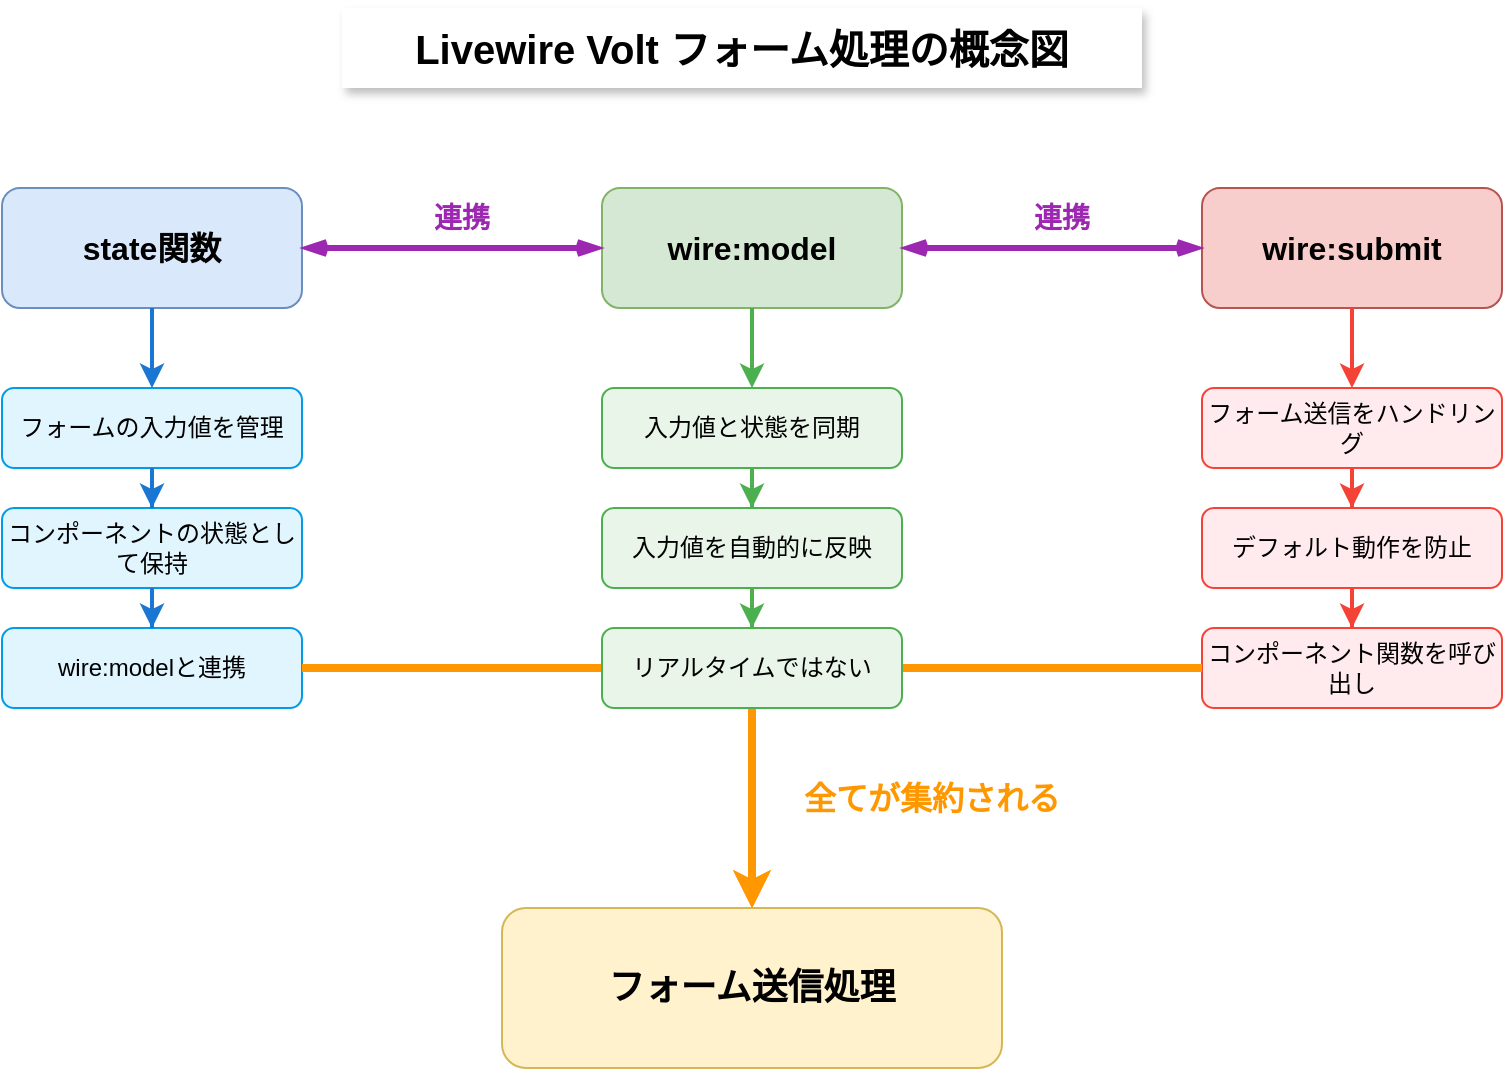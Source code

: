 <mxfile>
    <diagram name="Livewire Volt概念図" id="livewire-concepts">
        <mxGraphModel dx="398" dy="344" grid="1" gridSize="10" guides="1" tooltips="1" connect="1" arrows="1" fold="1" page="1" pageScale="1" pageWidth="1169" pageHeight="827" math="0" shadow="0">
            <root>
                <mxCell id="0"/>
                <mxCell id="1" parent="0"/>
                <mxCell id="title" value="Livewire Volt フォーム処理の概念図" style="text;html=1;strokeColor=none;fillColor=#FFFFFF;align=center;verticalAlign=middle;whiteSpace=wrap;rounded=0;fontSize=20;fontStyle=1;shadow=1;" parent="1" vertex="1">
                    <mxGeometry x="270" y="30" width="400" height="40" as="geometry"/>
                </mxCell>
                <mxCell id="state" value="state関数" style="rounded=1;whiteSpace=wrap;html=1;fillColor=#dae8fc;strokeColor=#6c8ebf;fontSize=16;fontStyle=1;" parent="1" vertex="1">
                    <mxGeometry x="100" y="120" width="150" height="60" as="geometry"/>
                </mxCell>
                <mxCell id="state-desc1" value="フォームの入力値を管理" style="rounded=1;whiteSpace=wrap;html=1;fillColor=#e1f5fe;strokeColor=#039be5;" parent="1" vertex="1">
                    <mxGeometry x="100" y="220" width="150" height="40" as="geometry"/>
                </mxCell>
                <mxCell id="state-desc2" value="コンポーネントの状態として保持" style="rounded=1;whiteSpace=wrap;html=1;fillColor=#e1f5fe;strokeColor=#039be5;" parent="1" vertex="1">
                    <mxGeometry x="100" y="280" width="150" height="40" as="geometry"/>
                </mxCell>
                <mxCell id="state-desc3" value="wire:modelと連携" style="rounded=1;whiteSpace=wrap;html=1;fillColor=#e1f5fe;strokeColor=#039be5;" parent="1" vertex="1">
                    <mxGeometry x="100" y="340" width="150" height="40" as="geometry"/>
                </mxCell>
                <mxCell id="wiremodel" value="wire:model" style="rounded=1;whiteSpace=wrap;html=1;fillColor=#d5e8d4;strokeColor=#82b366;fontSize=16;fontStyle=1;" parent="1" vertex="1">
                    <mxGeometry x="400" y="120" width="150" height="60" as="geometry"/>
                </mxCell>
                <mxCell id="model-desc1" value="入力値と状態を同期" style="rounded=1;whiteSpace=wrap;html=1;fillColor=#e8f5e8;strokeColor=#4caf50;" parent="1" vertex="1">
                    <mxGeometry x="400" y="220" width="150" height="40" as="geometry"/>
                </mxCell>
                <mxCell id="model-desc2" value="入力値を自動的に反映" style="rounded=1;whiteSpace=wrap;html=1;fillColor=#e8f5e8;strokeColor=#4caf50;" parent="1" vertex="1">
                    <mxGeometry x="400" y="280" width="150" height="40" as="geometry"/>
                </mxCell>
                <mxCell id="wiresubmit" value="wire:submit" style="rounded=1;whiteSpace=wrap;html=1;fillColor=#f8cecc;strokeColor=#b85450;fontSize=16;fontStyle=1;" parent="1" vertex="1">
                    <mxGeometry x="700" y="120" width="150" height="60" as="geometry"/>
                </mxCell>
                <mxCell id="submit-desc1" value="フォーム送信をハンドリング" style="rounded=1;whiteSpace=wrap;html=1;fillColor=#ffebee;strokeColor=#f44336;" parent="1" vertex="1">
                    <mxGeometry x="700" y="220" width="150" height="40" as="geometry"/>
                </mxCell>
                <mxCell id="submit-desc2" value="デフォルト動作を防止" style="rounded=1;whiteSpace=wrap;html=1;fillColor=#ffebee;strokeColor=#f44336;" parent="1" vertex="1">
                    <mxGeometry x="700" y="280" width="150" height="40" as="geometry"/>
                </mxCell>
                <mxCell id="submit-desc3" value="コンポーネント関数を呼び出し" style="rounded=1;whiteSpace=wrap;html=1;fillColor=#ffebee;strokeColor=#f44336;" parent="1" vertex="1">
                    <mxGeometry x="700" y="340" width="150" height="40" as="geometry"/>
                </mxCell>
                <mxCell id="process" value="フォーム送信処理" style="rounded=1;whiteSpace=wrap;html=1;fillColor=#fff2cc;strokeColor=#d6b656;fontSize=18;fontStyle=1;" parent="1" vertex="1">
                    <mxGeometry x="350" y="480" width="250" height="80" as="geometry"/>
                </mxCell>
                <mxCell id="arrow1" style="edgeStyle=orthogonalEdgeStyle;rounded=0;orthogonalLoop=1;jettySize=auto;html=1;strokeWidth=2;strokeColor=#1976d2;" parent="1" source="state" target="state-desc1" edge="1">
                    <mxGeometry relative="1" as="geometry"/>
                </mxCell>
                <mxCell id="arrow2" style="edgeStyle=orthogonalEdgeStyle;rounded=0;orthogonalLoop=1;jettySize=auto;html=1;strokeWidth=2;strokeColor=#1976d2;" parent="1" source="state-desc1" target="state-desc2" edge="1">
                    <mxGeometry relative="1" as="geometry"/>
                </mxCell>
                <mxCell id="arrow3" style="edgeStyle=orthogonalEdgeStyle;rounded=0;orthogonalLoop=1;jettySize=auto;html=1;strokeWidth=2;strokeColor=#1976d2;" parent="1" source="state-desc2" target="state-desc3" edge="1">
                    <mxGeometry relative="1" as="geometry"/>
                </mxCell>
                <mxCell id="arrow4" style="edgeStyle=orthogonalEdgeStyle;rounded=0;orthogonalLoop=1;jettySize=auto;html=1;strokeWidth=2;strokeColor=#4caf50;" parent="1" source="wiremodel" target="model-desc1" edge="1">
                    <mxGeometry relative="1" as="geometry"/>
                </mxCell>
                <mxCell id="arrow5" style="edgeStyle=orthogonalEdgeStyle;rounded=0;orthogonalLoop=1;jettySize=auto;html=1;strokeWidth=2;strokeColor=#4caf50;" parent="1" source="model-desc1" target="model-desc2" edge="1">
                    <mxGeometry relative="1" as="geometry"/>
                </mxCell>
                <mxCell id="arrow6" style="edgeStyle=orthogonalEdgeStyle;rounded=0;orthogonalLoop=1;jettySize=auto;html=1;strokeWidth=2;strokeColor=#4caf50;" parent="1" source="model-desc2" target="model-desc3" edge="1">
                    <mxGeometry relative="1" as="geometry"/>
                </mxCell>
                <mxCell id="arrow7" style="edgeStyle=orthogonalEdgeStyle;rounded=0;orthogonalLoop=1;jettySize=auto;html=1;strokeWidth=2;strokeColor=#f44336;" parent="1" source="wiresubmit" target="submit-desc1" edge="1">
                    <mxGeometry relative="1" as="geometry"/>
                </mxCell>
                <mxCell id="arrow8" style="edgeStyle=orthogonalEdgeStyle;rounded=0;orthogonalLoop=1;jettySize=auto;html=1;strokeWidth=2;strokeColor=#f44336;" parent="1" source="submit-desc1" target="submit-desc2" edge="1">
                    <mxGeometry relative="1" as="geometry"/>
                </mxCell>
                <mxCell id="arrow9" style="edgeStyle=orthogonalEdgeStyle;rounded=0;orthogonalLoop=1;jettySize=auto;html=1;strokeWidth=2;strokeColor=#f44336;" parent="1" source="submit-desc2" target="submit-desc3" edge="1">
                    <mxGeometry relative="1" as="geometry"/>
                </mxCell>
                <mxCell id="relation1" style="edgeStyle=orthogonalEdgeStyle;rounded=0;orthogonalLoop=1;jettySize=auto;html=1;strokeWidth=3;strokeColor=#9c27b0;strokeDasharray=8;endArrow=openThin;startArrow=openThin;" parent="1" source="state" target="wiremodel" edge="1">
                    <mxGeometry relative="1" as="geometry"/>
                </mxCell>
                <mxCell id="relation2" style="edgeStyle=orthogonalEdgeStyle;rounded=0;orthogonalLoop=1;jettySize=auto;html=1;strokeWidth=3;strokeColor=#9c27b0;strokeDasharray=8;endArrow=openThin;startArrow=openThin;" parent="1" source="wiremodel" target="wiresubmit" edge="1">
                    <mxGeometry relative="1" as="geometry"/>
                </mxCell>
                <mxCell id="toprocess1" style="edgeStyle=orthogonalEdgeStyle;rounded=0;orthogonalLoop=1;jettySize=auto;html=1;strokeWidth=4;strokeColor=#ff9800;" parent="1" source="state-desc3" target="process" edge="1">
                    <mxGeometry relative="1" as="geometry"/>
                </mxCell>
                <mxCell id="toprocess2" style="edgeStyle=orthogonalEdgeStyle;rounded=0;orthogonalLoop=1;jettySize=auto;html=1;strokeWidth=4;strokeColor=#ff9800;" parent="1" source="model-desc3" target="process" edge="1">
                    <mxGeometry relative="1" as="geometry"/>
                </mxCell>
                <mxCell id="toprocess3" style="edgeStyle=orthogonalEdgeStyle;rounded=0;orthogonalLoop=1;jettySize=auto;html=1;strokeWidth=4;strokeColor=#ff9800;" parent="1" source="submit-desc3" target="process" edge="1">
                    <mxGeometry relative="1" as="geometry"/>
                </mxCell>
                <mxCell id="label1" value="連携" style="text;html=1;strokeColor=none;fillColor=none;align=center;verticalAlign=middle;whiteSpace=wrap;rounded=0;fontSize=14;fontColor=#9c27b0;fontStyle=1;" parent="1" vertex="1">
                    <mxGeometry x="300" y="120" width="60" height="30" as="geometry"/>
                </mxCell>
                <mxCell id="label2" value="連携" style="text;html=1;strokeColor=none;fillColor=none;align=center;verticalAlign=middle;whiteSpace=wrap;rounded=0;fontSize=14;fontColor=#9c27b0;fontStyle=1;" parent="1" vertex="1">
                    <mxGeometry x="600" y="120" width="60" height="30" as="geometry"/>
                </mxCell>
                <mxCell id="label3" value="全てが集約される" style="text;html=1;strokeColor=none;fillColor=none;align=center;verticalAlign=middle;whiteSpace=wrap;rounded=0;fontSize=16;fontColor=#ff9800;fontStyle=1;" parent="1" vertex="1">
                    <mxGeometry x="470" y="410" width="190" height="30" as="geometry"/>
                </mxCell>
                <mxCell id="model-desc3" value="リアルタイムではない" style="rounded=1;whiteSpace=wrap;html=1;fillColor=#e8f5e8;strokeColor=#4caf50;" parent="1" vertex="1">
                    <mxGeometry x="400" y="340" width="150" height="40" as="geometry"/>
                </mxCell>
            </root>
        </mxGraphModel>
    </diagram>
</mxfile>
